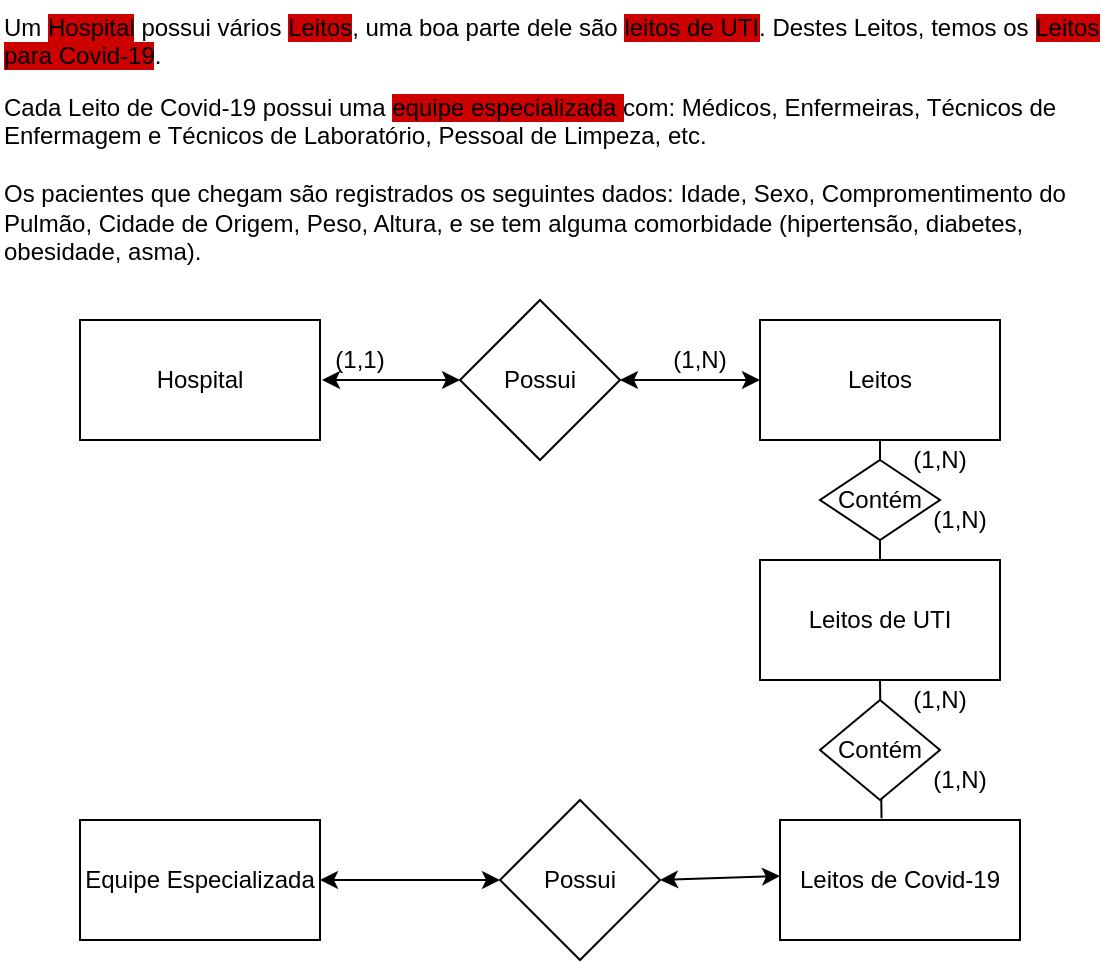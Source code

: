 <mxfile version="14.6.13" type="github">
  <diagram id="R2lEEEUBdFMjLlhIrx00" name="Leitos-Covid19">
    <mxGraphModel dx="633" dy="282" grid="1" gridSize="10" guides="1" tooltips="1" connect="1" arrows="1" fold="1" page="1" pageScale="1" pageWidth="850" pageHeight="1100" math="0" shadow="0" extFonts="Permanent Marker^https://fonts.googleapis.com/css?family=Permanent+Marker">
      <root>
        <mxCell id="0" />
        <mxCell id="1" parent="0" />
        <mxCell id="yuntyZBoVEaHa9BvgJv8-20" value="" style="endArrow=none;html=1;exitX=0.5;exitY=0;exitDx=0;exitDy=0;" edge="1" parent="1" source="yuntyZBoVEaHa9BvgJv8-7">
          <mxGeometry width="50" height="50" relative="1" as="geometry">
            <mxPoint x="510" y="300" as="sourcePoint" />
            <mxPoint x="560" y="250" as="targetPoint" />
          </mxGeometry>
        </mxCell>
        <mxCell id="yuntyZBoVEaHa9BvgJv8-1" value="Um &lt;span style=&quot;background-color: rgb(204 , 0 , 0)&quot;&gt;Hospital&lt;/span&gt; possui vários &lt;span style=&quot;background-color: rgb(204 , 0 , 0)&quot;&gt;Leitos&lt;/span&gt;, uma boa parte dele são &lt;span style=&quot;background-color: rgb(204 , 0 , 0)&quot;&gt;leitos de UTI&lt;/span&gt;. Destes Leitos, temos os &lt;span style=&quot;background-color: rgb(204 , 0 , 0)&quot;&gt;Leitos para Covid-19&lt;/span&gt;." style="text;whiteSpace=wrap;html=1;" vertex="1" parent="1">
          <mxGeometry x="120" y="30" width="550" height="40" as="geometry" />
        </mxCell>
        <mxCell id="yuntyZBoVEaHa9BvgJv8-2" value="Cada Leito de Covid-19 possui uma &lt;span style=&quot;background-color: rgb(204 , 0 , 0)&quot;&gt;equipe especializada &lt;/span&gt;com: Médicos, Enfermeiras, Técnicos de Enfermagem e Técnicos de Laboratório, Pessoal de Limpeza, etc.&lt;br&gt;&lt;br&gt;Os pacientes que chegam são registrados os seguintes dados: Idade, Sexo, Compromentimento do Pulmão, Cidade de Origem, Peso, Altura, e se tem alguma comorbidade (hipertensão, diabetes, obesidade, asma)." style="text;whiteSpace=wrap;html=1;" vertex="1" parent="1">
          <mxGeometry x="120" y="70" width="550" height="100" as="geometry" />
        </mxCell>
        <mxCell id="yuntyZBoVEaHa9BvgJv8-3" value="Hospital" style="rounded=0;whiteSpace=wrap;html=1;" vertex="1" parent="1">
          <mxGeometry x="160" y="190" width="120" height="60" as="geometry" />
        </mxCell>
        <mxCell id="yuntyZBoVEaHa9BvgJv8-4" value="Leitos" style="rounded=0;whiteSpace=wrap;html=1;" vertex="1" parent="1">
          <mxGeometry x="500" y="190" width="120" height="60" as="geometry" />
        </mxCell>
        <mxCell id="yuntyZBoVEaHa9BvgJv8-7" value="Leitos de UTI" style="rounded=0;whiteSpace=wrap;html=1;" vertex="1" parent="1">
          <mxGeometry x="500" y="310" width="120" height="60" as="geometry" />
        </mxCell>
        <mxCell id="yuntyZBoVEaHa9BvgJv8-8" value="Leitos de Covid-19" style="rounded=0;whiteSpace=wrap;html=1;" vertex="1" parent="1">
          <mxGeometry x="510" y="440" width="120" height="60" as="geometry" />
        </mxCell>
        <mxCell id="yuntyZBoVEaHa9BvgJv8-9" value="Equipe Especializada" style="rounded=0;whiteSpace=wrap;html=1;" vertex="1" parent="1">
          <mxGeometry x="160" y="440" width="120" height="60" as="geometry" />
        </mxCell>
        <mxCell id="yuntyZBoVEaHa9BvgJv8-10" value="Possui" style="rhombus;whiteSpace=wrap;html=1;" vertex="1" parent="1">
          <mxGeometry x="350" y="180" width="80" height="80" as="geometry" />
        </mxCell>
        <mxCell id="yuntyZBoVEaHa9BvgJv8-11" value="" style="endArrow=classic;startArrow=classic;html=1;entryX=0;entryY=0.5;entryDx=0;entryDy=0;" edge="1" parent="1" target="yuntyZBoVEaHa9BvgJv8-10">
          <mxGeometry width="50" height="50" relative="1" as="geometry">
            <mxPoint x="281" y="220" as="sourcePoint" />
            <mxPoint x="340" y="200" as="targetPoint" />
          </mxGeometry>
        </mxCell>
        <mxCell id="yuntyZBoVEaHa9BvgJv8-14" value="" style="endArrow=classic;startArrow=classic;html=1;exitX=1;exitY=0.5;exitDx=0;exitDy=0;entryX=0;entryY=0.5;entryDx=0;entryDy=0;" edge="1" parent="1" source="yuntyZBoVEaHa9BvgJv8-10" target="yuntyZBoVEaHa9BvgJv8-4">
          <mxGeometry width="50" height="50" relative="1" as="geometry">
            <mxPoint x="440" y="240" as="sourcePoint" />
            <mxPoint x="490" y="190" as="targetPoint" />
          </mxGeometry>
        </mxCell>
        <mxCell id="yuntyZBoVEaHa9BvgJv8-15" value="(1,1)" style="text;html=1;strokeColor=none;fillColor=none;align=center;verticalAlign=middle;whiteSpace=wrap;rounded=0;" vertex="1" parent="1">
          <mxGeometry x="280" y="200" width="40" height="20" as="geometry" />
        </mxCell>
        <mxCell id="yuntyZBoVEaHa9BvgJv8-16" value="(1,N)" style="text;html=1;strokeColor=none;fillColor=none;align=center;verticalAlign=middle;whiteSpace=wrap;rounded=0;" vertex="1" parent="1">
          <mxGeometry x="450" y="200" width="40" height="20" as="geometry" />
        </mxCell>
        <mxCell id="yuntyZBoVEaHa9BvgJv8-17" value="Contém" style="rhombus;whiteSpace=wrap;html=1;" vertex="1" parent="1">
          <mxGeometry x="530" y="260" width="60" height="40" as="geometry" />
        </mxCell>
        <mxCell id="yuntyZBoVEaHa9BvgJv8-23" value="" style="endArrow=none;html=1;" edge="1" parent="1" target="yuntyZBoVEaHa9BvgJv8-18">
          <mxGeometry width="50" height="50" relative="1" as="geometry">
            <mxPoint x="540" y="410" as="sourcePoint" />
            <mxPoint x="590" y="360" as="targetPoint" />
          </mxGeometry>
        </mxCell>
        <mxCell id="yuntyZBoVEaHa9BvgJv8-24" value="" style="endArrow=none;html=1;entryX=0.5;entryY=1;entryDx=0;entryDy=0;exitX=0.423;exitY=-0.014;exitDx=0;exitDy=0;exitPerimeter=0;" edge="1" parent="1" source="yuntyZBoVEaHa9BvgJv8-8" target="yuntyZBoVEaHa9BvgJv8-7">
          <mxGeometry width="50" height="50" relative="1" as="geometry">
            <mxPoint x="450" y="420" as="sourcePoint" />
            <mxPoint x="500" y="370" as="targetPoint" />
          </mxGeometry>
        </mxCell>
        <mxCell id="yuntyZBoVEaHa9BvgJv8-18" value="Contém" style="rhombus;whiteSpace=wrap;html=1;" vertex="1" parent="1">
          <mxGeometry x="530" y="380" width="60" height="50" as="geometry" />
        </mxCell>
        <mxCell id="yuntyZBoVEaHa9BvgJv8-25" value="(1,N)" style="text;html=1;strokeColor=none;fillColor=none;align=center;verticalAlign=middle;whiteSpace=wrap;rounded=0;" vertex="1" parent="1">
          <mxGeometry x="570" y="250" width="40" height="20" as="geometry" />
        </mxCell>
        <mxCell id="yuntyZBoVEaHa9BvgJv8-26" value="(1,N)" style="text;html=1;strokeColor=none;fillColor=none;align=center;verticalAlign=middle;whiteSpace=wrap;rounded=0;" vertex="1" parent="1">
          <mxGeometry x="580" y="280" width="40" height="20" as="geometry" />
        </mxCell>
        <mxCell id="yuntyZBoVEaHa9BvgJv8-27" value="(1,N)" style="text;html=1;strokeColor=none;fillColor=none;align=center;verticalAlign=middle;whiteSpace=wrap;rounded=0;" vertex="1" parent="1">
          <mxGeometry x="570" y="370" width="40" height="20" as="geometry" />
        </mxCell>
        <mxCell id="yuntyZBoVEaHa9BvgJv8-28" value="(1,N)" style="text;html=1;strokeColor=none;fillColor=none;align=center;verticalAlign=middle;whiteSpace=wrap;rounded=0;" vertex="1" parent="1">
          <mxGeometry x="580" y="410" width="40" height="20" as="geometry" />
        </mxCell>
        <mxCell id="yuntyZBoVEaHa9BvgJv8-29" value="Possui" style="rhombus;whiteSpace=wrap;html=1;" vertex="1" parent="1">
          <mxGeometry x="370" y="430" width="80" height="80" as="geometry" />
        </mxCell>
        <mxCell id="yuntyZBoVEaHa9BvgJv8-30" value="" style="endArrow=classic;startArrow=classic;html=1;exitX=1;exitY=0.5;exitDx=0;exitDy=0;entryX=0;entryY=0.5;entryDx=0;entryDy=0;" edge="1" parent="1" source="yuntyZBoVEaHa9BvgJv8-9" target="yuntyZBoVEaHa9BvgJv8-29">
          <mxGeometry width="50" height="50" relative="1" as="geometry">
            <mxPoint x="290" y="510" as="sourcePoint" />
            <mxPoint x="340" y="460" as="targetPoint" />
          </mxGeometry>
        </mxCell>
        <mxCell id="yuntyZBoVEaHa9BvgJv8-31" value="" style="endArrow=classic;startArrow=classic;html=1;" edge="1" parent="1">
          <mxGeometry width="50" height="50" relative="1" as="geometry">
            <mxPoint x="450" y="470" as="sourcePoint" />
            <mxPoint x="510" y="468" as="targetPoint" />
          </mxGeometry>
        </mxCell>
      </root>
    </mxGraphModel>
  </diagram>
</mxfile>
